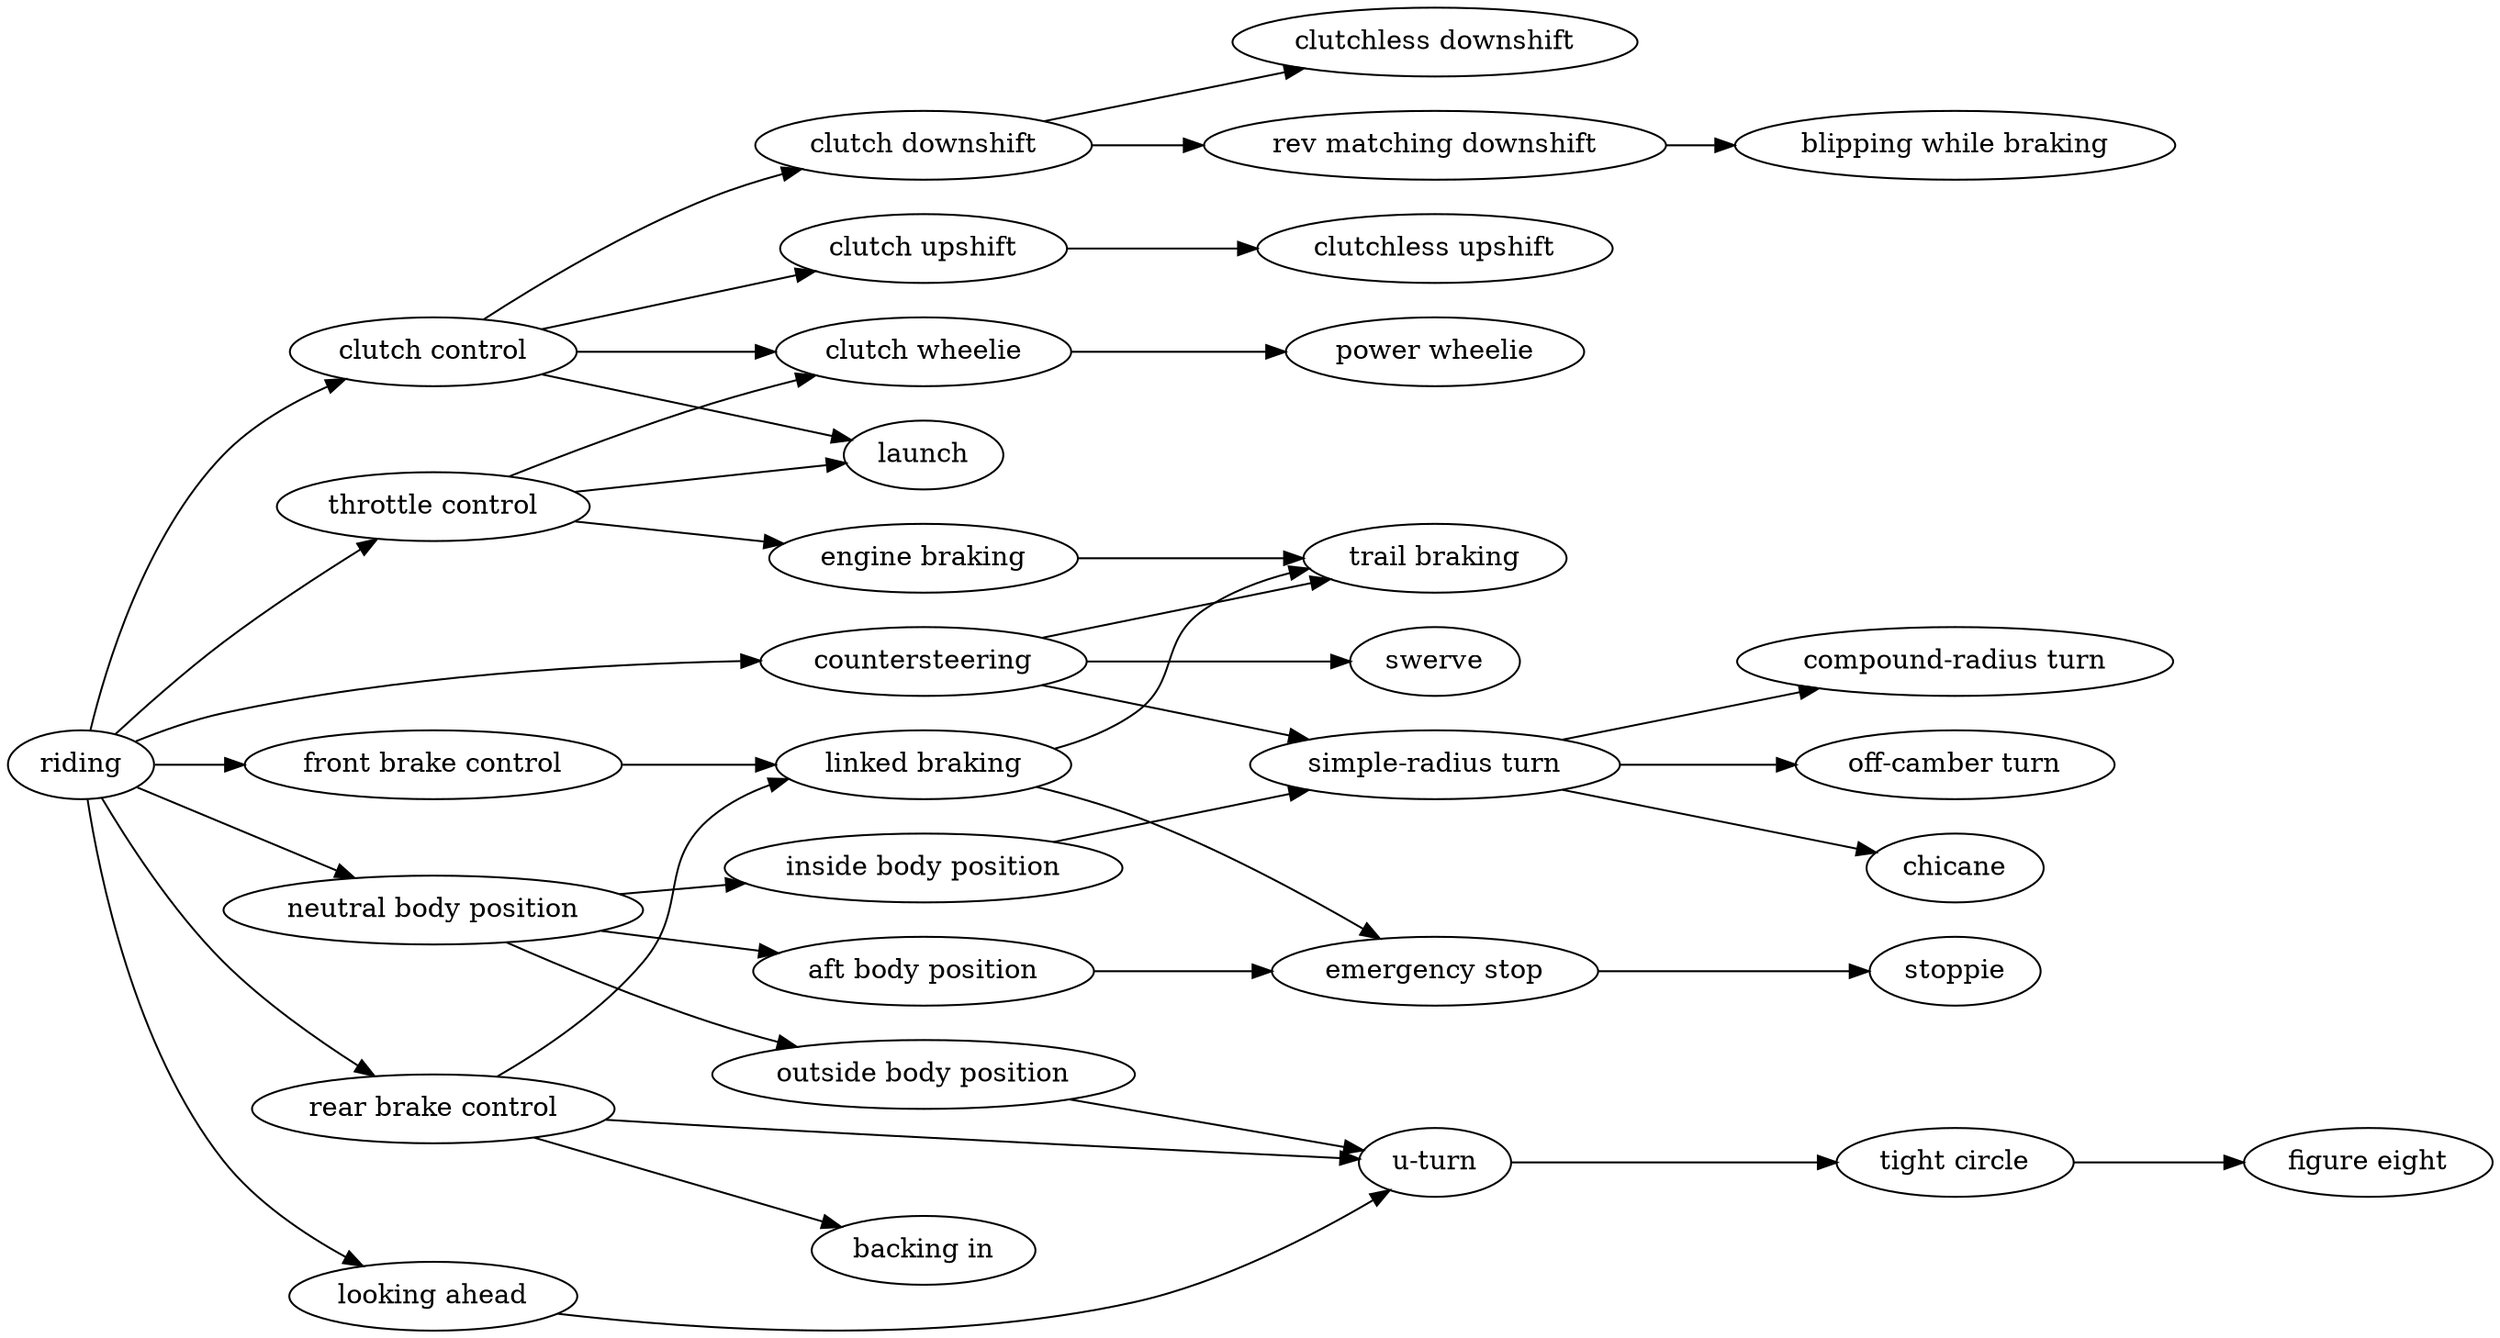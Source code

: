 digraph {
  rankdir=LR;
  "riding" -> {"clutch control", "front brake control", "rear brake control", "throttle control", "countersteering", "looking ahead", "neutral body position"};
  "neutral body position" -> "inside body position";
  "neutral body position" -> "aft body position" -> "emergency stop";
  "neutral body position" -> "outside body position" -> "u-turn";
  "countersteering" -> "simple-radius turn";
  "simple-radius turn" -> {"compound-radius turn", "off-camber turn"};
  "inside body position" -> "simple-radius turn" -> "chicane";
  "clutch control" -> "clutch upshift";
  "clutch control" -> "clutch downshift";
  "clutch control" -> "clutch wheelie";
  "throttle control" -> "clutch wheelie";
  "looking ahead" -> "u-turn";
  "countersteering" -> "trail braking";
  "countersteering" -> "swerve";
  "throttle control" -> "engine braking" -> "trail braking";
  "clutch wheelie" -> "power wheelie";
  "u-turn" -> "tight circle" -> "figure eight";
  "rear brake control" -> "u-turn";
  "rear brake control" -> "backing in";
  "rear brake control" -> "linked braking";
  "front brake control" -> "linked braking";
  "linked braking" -> "trail braking";
  "linked braking" -> "emergency stop" -> "stoppie";
  "clutch upshift" -> "clutchless upshift";
  "clutch downshift" -> "clutchless downshift";
  "clutch downshift" -> "rev matching downshift";
  "rev matching downshift" -> "blipping while braking";
  {"clutch control", "throttle control"} -> "launch";
}
